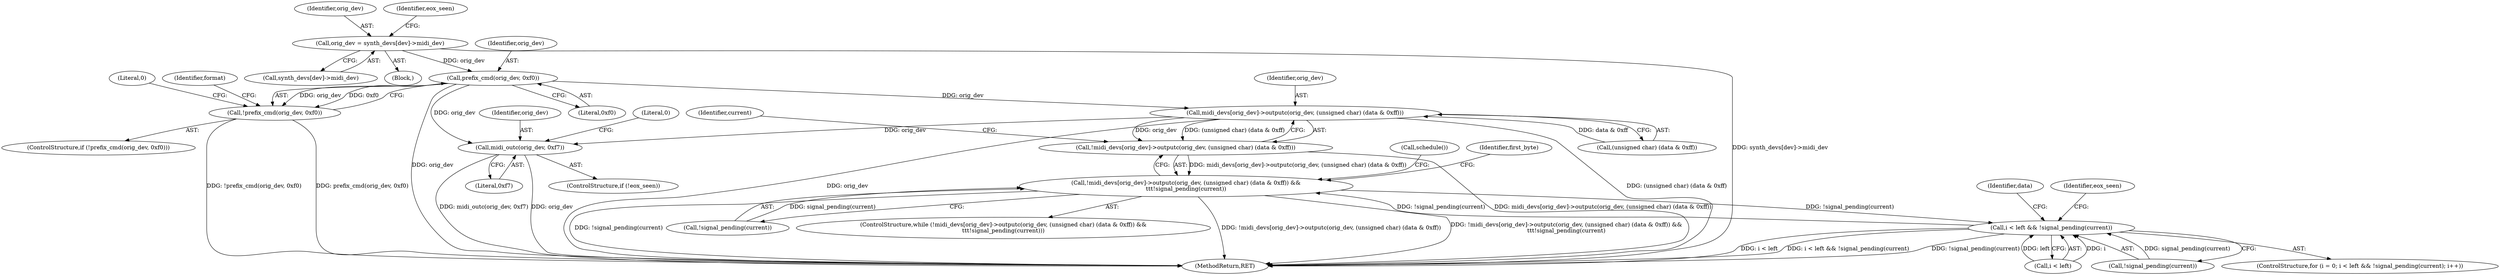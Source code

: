 digraph "0_linux_b769f49463711205d57286e64cf535ed4daf59e9@array" {
"1000114" [label="(Call,orig_dev = synth_devs[dev]->midi_dev)"];
"1000153" [label="(Call,prefix_cmd(orig_dev, 0xf0))"];
"1000152" [label="(Call,!prefix_cmd(orig_dev, 0xf0))"];
"1000278" [label="(Call,midi_devs[orig_dev]->outputc(orig_dev, (unsigned char) (data & 0xff)))"];
"1000277" [label="(Call,!midi_devs[orig_dev]->outputc(orig_dev, (unsigned char) (data & 0xff)))"];
"1000276" [label="(Call,!midi_devs[orig_dev]->outputc(orig_dev, (unsigned char) (data & 0xff)) &&\n\t\t\t!signal_pending(current))"];
"1000220" [label="(Call,i < left && !signal_pending(current))"];
"1000304" [label="(Call,midi_outc(orig_dev, 0xf7))"];
"1000157" [label="(Literal,0)"];
"1000154" [label="(Identifier,orig_dev)"];
"1000153" [label="(Call,prefix_cmd(orig_dev, 0xf0))"];
"1000115" [label="(Identifier,orig_dev)"];
"1000155" [label="(Literal,0xf0)"];
"1000301" [label="(ControlStructure,if (!eox_seen))"];
"1000308" [label="(Literal,0)"];
"1000151" [label="(ControlStructure,if (!prefix_cmd(orig_dev, 0xf0)))"];
"1000216" [label="(ControlStructure,for (i = 0; i < left && !signal_pending(current); i++))"];
"1000233" [label="(Identifier,data)"];
"1000160" [label="(Identifier,format)"];
"1000275" [label="(ControlStructure,while (!midi_devs[orig_dev]->outputc(orig_dev, (unsigned char) (data & 0xff)) &&\n\t\t\t!signal_pending(current)))"];
"1000280" [label="(Call,(unsigned char) (data & 0xff))"];
"1000112" [label="(Block,)"];
"1000309" [label="(MethodReturn,RET)"];
"1000221" [label="(Call,i < left)"];
"1000287" [label="(Identifier,current)"];
"1000220" [label="(Call,i < left && !signal_pending(current))"];
"1000276" [label="(Call,!midi_devs[orig_dev]->outputc(orig_dev, (unsigned char) (data & 0xff)) &&\n\t\t\t!signal_pending(current))"];
"1000305" [label="(Identifier,orig_dev)"];
"1000152" [label="(Call,!prefix_cmd(orig_dev, 0xf0))"];
"1000292" [label="(Identifier,first_byte)"];
"1000303" [label="(Identifier,eox_seen)"];
"1000304" [label="(Call,midi_outc(orig_dev, 0xf7))"];
"1000116" [label="(Call,synth_devs[dev]->midi_dev)"];
"1000306" [label="(Literal,0xf7)"];
"1000127" [label="(Identifier,eox_seen)"];
"1000285" [label="(Call,!signal_pending(current))"];
"1000114" [label="(Call,orig_dev = synth_devs[dev]->midi_dev)"];
"1000288" [label="(Call,schedule())"];
"1000224" [label="(Call,!signal_pending(current))"];
"1000278" [label="(Call,midi_devs[orig_dev]->outputc(orig_dev, (unsigned char) (data & 0xff)))"];
"1000277" [label="(Call,!midi_devs[orig_dev]->outputc(orig_dev, (unsigned char) (data & 0xff)))"];
"1000279" [label="(Identifier,orig_dev)"];
"1000114" -> "1000112"  [label="AST: "];
"1000114" -> "1000116"  [label="CFG: "];
"1000115" -> "1000114"  [label="AST: "];
"1000116" -> "1000114"  [label="AST: "];
"1000127" -> "1000114"  [label="CFG: "];
"1000114" -> "1000309"  [label="DDG: synth_devs[dev]->midi_dev"];
"1000114" -> "1000153"  [label="DDG: orig_dev"];
"1000153" -> "1000152"  [label="AST: "];
"1000153" -> "1000155"  [label="CFG: "];
"1000154" -> "1000153"  [label="AST: "];
"1000155" -> "1000153"  [label="AST: "];
"1000152" -> "1000153"  [label="CFG: "];
"1000153" -> "1000309"  [label="DDG: orig_dev"];
"1000153" -> "1000152"  [label="DDG: orig_dev"];
"1000153" -> "1000152"  [label="DDG: 0xf0"];
"1000153" -> "1000278"  [label="DDG: orig_dev"];
"1000153" -> "1000304"  [label="DDG: orig_dev"];
"1000152" -> "1000151"  [label="AST: "];
"1000157" -> "1000152"  [label="CFG: "];
"1000160" -> "1000152"  [label="CFG: "];
"1000152" -> "1000309"  [label="DDG: !prefix_cmd(orig_dev, 0xf0)"];
"1000152" -> "1000309"  [label="DDG: prefix_cmd(orig_dev, 0xf0)"];
"1000278" -> "1000277"  [label="AST: "];
"1000278" -> "1000280"  [label="CFG: "];
"1000279" -> "1000278"  [label="AST: "];
"1000280" -> "1000278"  [label="AST: "];
"1000277" -> "1000278"  [label="CFG: "];
"1000278" -> "1000309"  [label="DDG: (unsigned char) (data & 0xff)"];
"1000278" -> "1000309"  [label="DDG: orig_dev"];
"1000278" -> "1000277"  [label="DDG: orig_dev"];
"1000278" -> "1000277"  [label="DDG: (unsigned char) (data & 0xff)"];
"1000280" -> "1000278"  [label="DDG: data & 0xff"];
"1000278" -> "1000304"  [label="DDG: orig_dev"];
"1000277" -> "1000276"  [label="AST: "];
"1000287" -> "1000277"  [label="CFG: "];
"1000276" -> "1000277"  [label="CFG: "];
"1000277" -> "1000309"  [label="DDG: midi_devs[orig_dev]->outputc(orig_dev, (unsigned char) (data & 0xff))"];
"1000277" -> "1000276"  [label="DDG: midi_devs[orig_dev]->outputc(orig_dev, (unsigned char) (data & 0xff))"];
"1000276" -> "1000275"  [label="AST: "];
"1000276" -> "1000285"  [label="CFG: "];
"1000285" -> "1000276"  [label="AST: "];
"1000288" -> "1000276"  [label="CFG: "];
"1000292" -> "1000276"  [label="CFG: "];
"1000276" -> "1000309"  [label="DDG: !midi_devs[orig_dev]->outputc(orig_dev, (unsigned char) (data & 0xff)) &&\n\t\t\t!signal_pending(current)"];
"1000276" -> "1000309"  [label="DDG: !signal_pending(current)"];
"1000276" -> "1000309"  [label="DDG: !midi_devs[orig_dev]->outputc(orig_dev, (unsigned char) (data & 0xff))"];
"1000276" -> "1000220"  [label="DDG: !signal_pending(current)"];
"1000285" -> "1000276"  [label="DDG: signal_pending(current)"];
"1000220" -> "1000276"  [label="DDG: !signal_pending(current)"];
"1000220" -> "1000216"  [label="AST: "];
"1000220" -> "1000221"  [label="CFG: "];
"1000220" -> "1000224"  [label="CFG: "];
"1000221" -> "1000220"  [label="AST: "];
"1000224" -> "1000220"  [label="AST: "];
"1000233" -> "1000220"  [label="CFG: "];
"1000303" -> "1000220"  [label="CFG: "];
"1000220" -> "1000309"  [label="DDG: i < left"];
"1000220" -> "1000309"  [label="DDG: i < left && !signal_pending(current)"];
"1000220" -> "1000309"  [label="DDG: !signal_pending(current)"];
"1000221" -> "1000220"  [label="DDG: i"];
"1000221" -> "1000220"  [label="DDG: left"];
"1000224" -> "1000220"  [label="DDG: signal_pending(current)"];
"1000304" -> "1000301"  [label="AST: "];
"1000304" -> "1000306"  [label="CFG: "];
"1000305" -> "1000304"  [label="AST: "];
"1000306" -> "1000304"  [label="AST: "];
"1000308" -> "1000304"  [label="CFG: "];
"1000304" -> "1000309"  [label="DDG: midi_outc(orig_dev, 0xf7)"];
"1000304" -> "1000309"  [label="DDG: orig_dev"];
}
